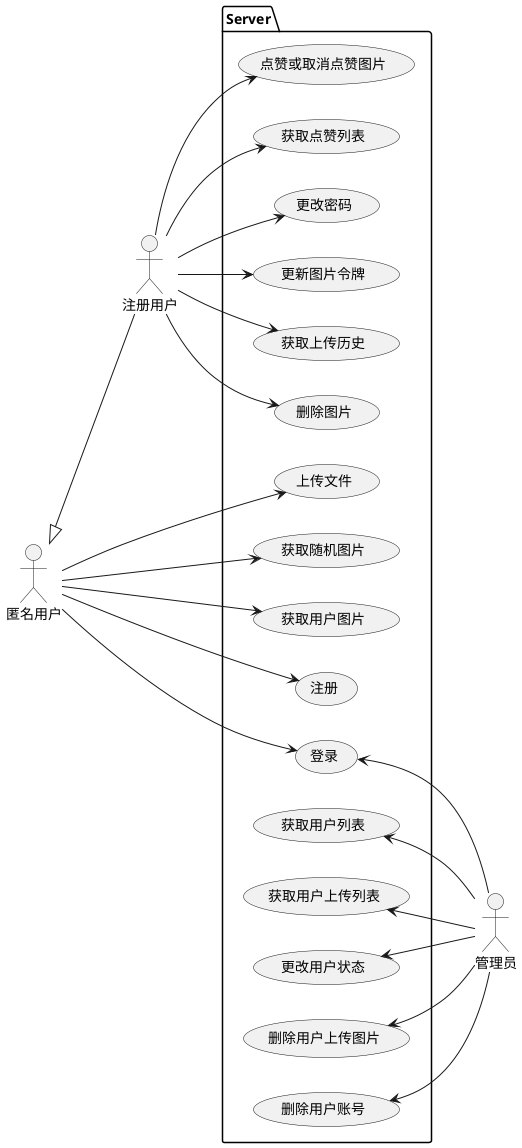 skinparam DefaultFontName ttf-wqy-zenhei
@startuml 系统用例图
left to right direction
actor "匿名用户" as anony
actor "注册用户" as user
actor "管理员" as admin

package Server {
    usecase "上传文件" as Upload
    usecase "获取随机图片" as Random
    usecase "获取用户图片" as User
    usecase "注册" as Signup
    usecase "登录" as Signin
    usecase "获取上传历史" as History
    usecase "删除图片" as Delete
    usecase "点赞或取消点赞图片" as LikeOrDislike
    usecase "获取点赞列表" as LikeList
    usecase "更改密码" as ChangePassword
    usecase "更新图片令牌" as ChangeToken
    usecase "获取用户列表" as UserList
    usecase "获取用户上传列表" as FileList
    usecase "更改用户状态" as ChangeUserStatus
    usecase "删除用户上传图片" as DeleteFile
    usecase "删除用户账号" as DeleteAccount
}

anony --> Upload
anony --> Random
anony --> User
anony --> Signup
anony --> Signin

anony <|-- user

user --> History
user --> Delete
user --> LikeOrDislike 
user --> LikeList
user --> ChangePassword
user --> ChangeToken

FileList <-- admin
ChangeUserStatus <-- admin
DeleteFile <-- admin 
DeleteAccount <-- admin
Signin <-- admin
UserList <-- admin

@enduml